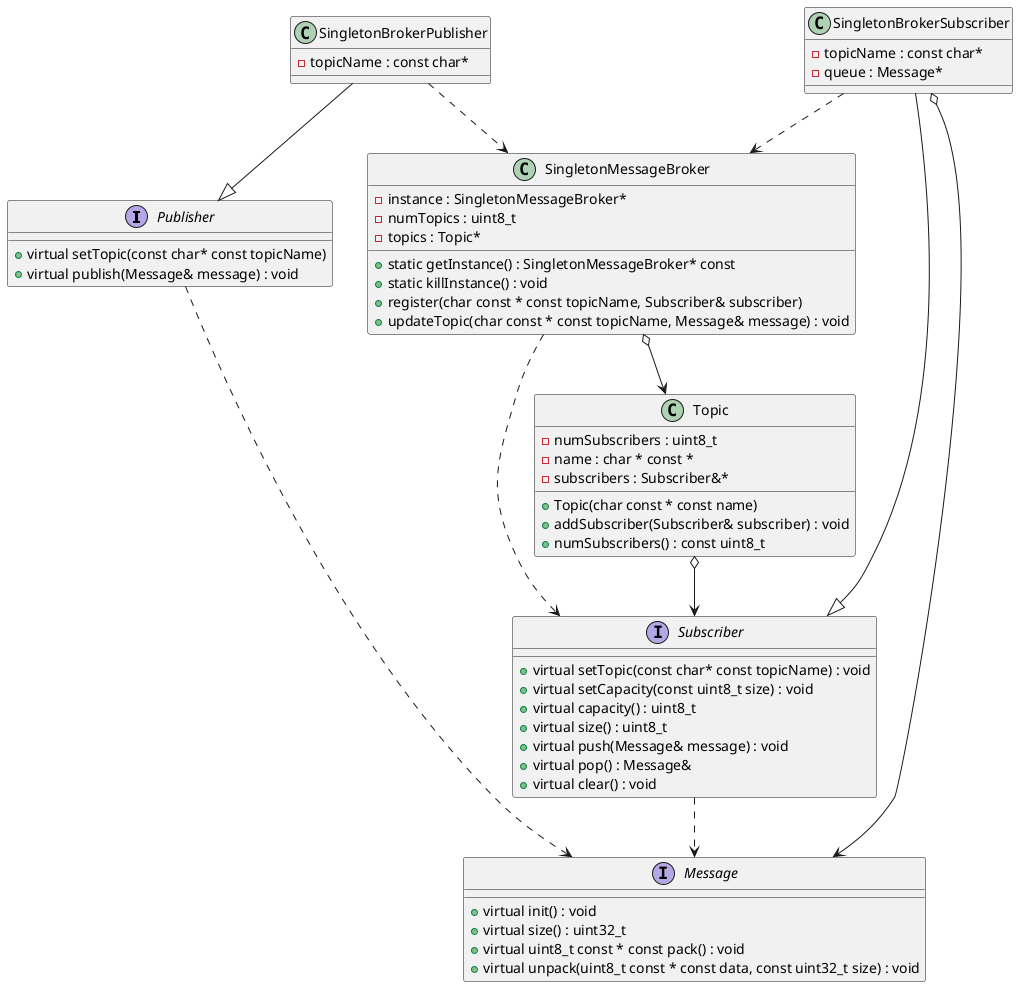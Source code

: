 @startuml

interface Publisher
{
  + virtual setTopic(const char* const topicName)
  + virtual publish(Message& message) : void
}

interface Subscriber
{
  + virtual setTopic(const char* const topicName) : void
  + virtual setCapacity(const uint8_t size) : void
  + virtual capacity() : uint8_t
  + virtual size() : uint8_t
  + virtual push(Message& message) : void
  + virtual pop() : Message&
  + virtual clear() : void
}

interface Message
{
  + virtual init() : void
  + virtual size() : uint32_t
  + virtual uint8_t const * const pack() : void
  + virtual unpack(uint8_t const * const data, const uint32_t size) : void
}

class SingletonBrokerPublisher
{
   - topicName : const char*
}

class SingletonBrokerSubscriber
{
  - topicName : const char*
  - queue : Message*
}

class SingletonMessageBroker
{
  + static getInstance() : SingletonMessageBroker* const
  + static killInstance() : void
  + register(char const * const topicName, Subscriber& subscriber)
  + updateTopic(char const * const topicName, Message& message) : void

  - instance : SingletonMessageBroker*
  - numTopics : uint8_t
  - topics : Topic*
}

class Topic
{
  + Topic(char const * const name)
  + addSubscriber(Subscriber& subscriber) : void
  + numSubscribers() : const uint8_t

  - numSubscribers : uint8_t
  - name : char * const *
  - subscribers : Subscriber&*
}

SingletonBrokerPublisher -|> Publisher
SingletonBrokerSubscriber -|> Subscriber

Publisher ..> Message
Subscriber ..> Message

SingletonBrokerSubscriber o--> Message

SingletonBrokerPublisher ..> SingletonMessageBroker
SingletonBrokerSubscriber ..> SingletonMessageBroker

SingletonMessageBroker ..> Subscriber
SingletonMessageBroker o--> Topic

Topic o--> Subscriber

@enduml
